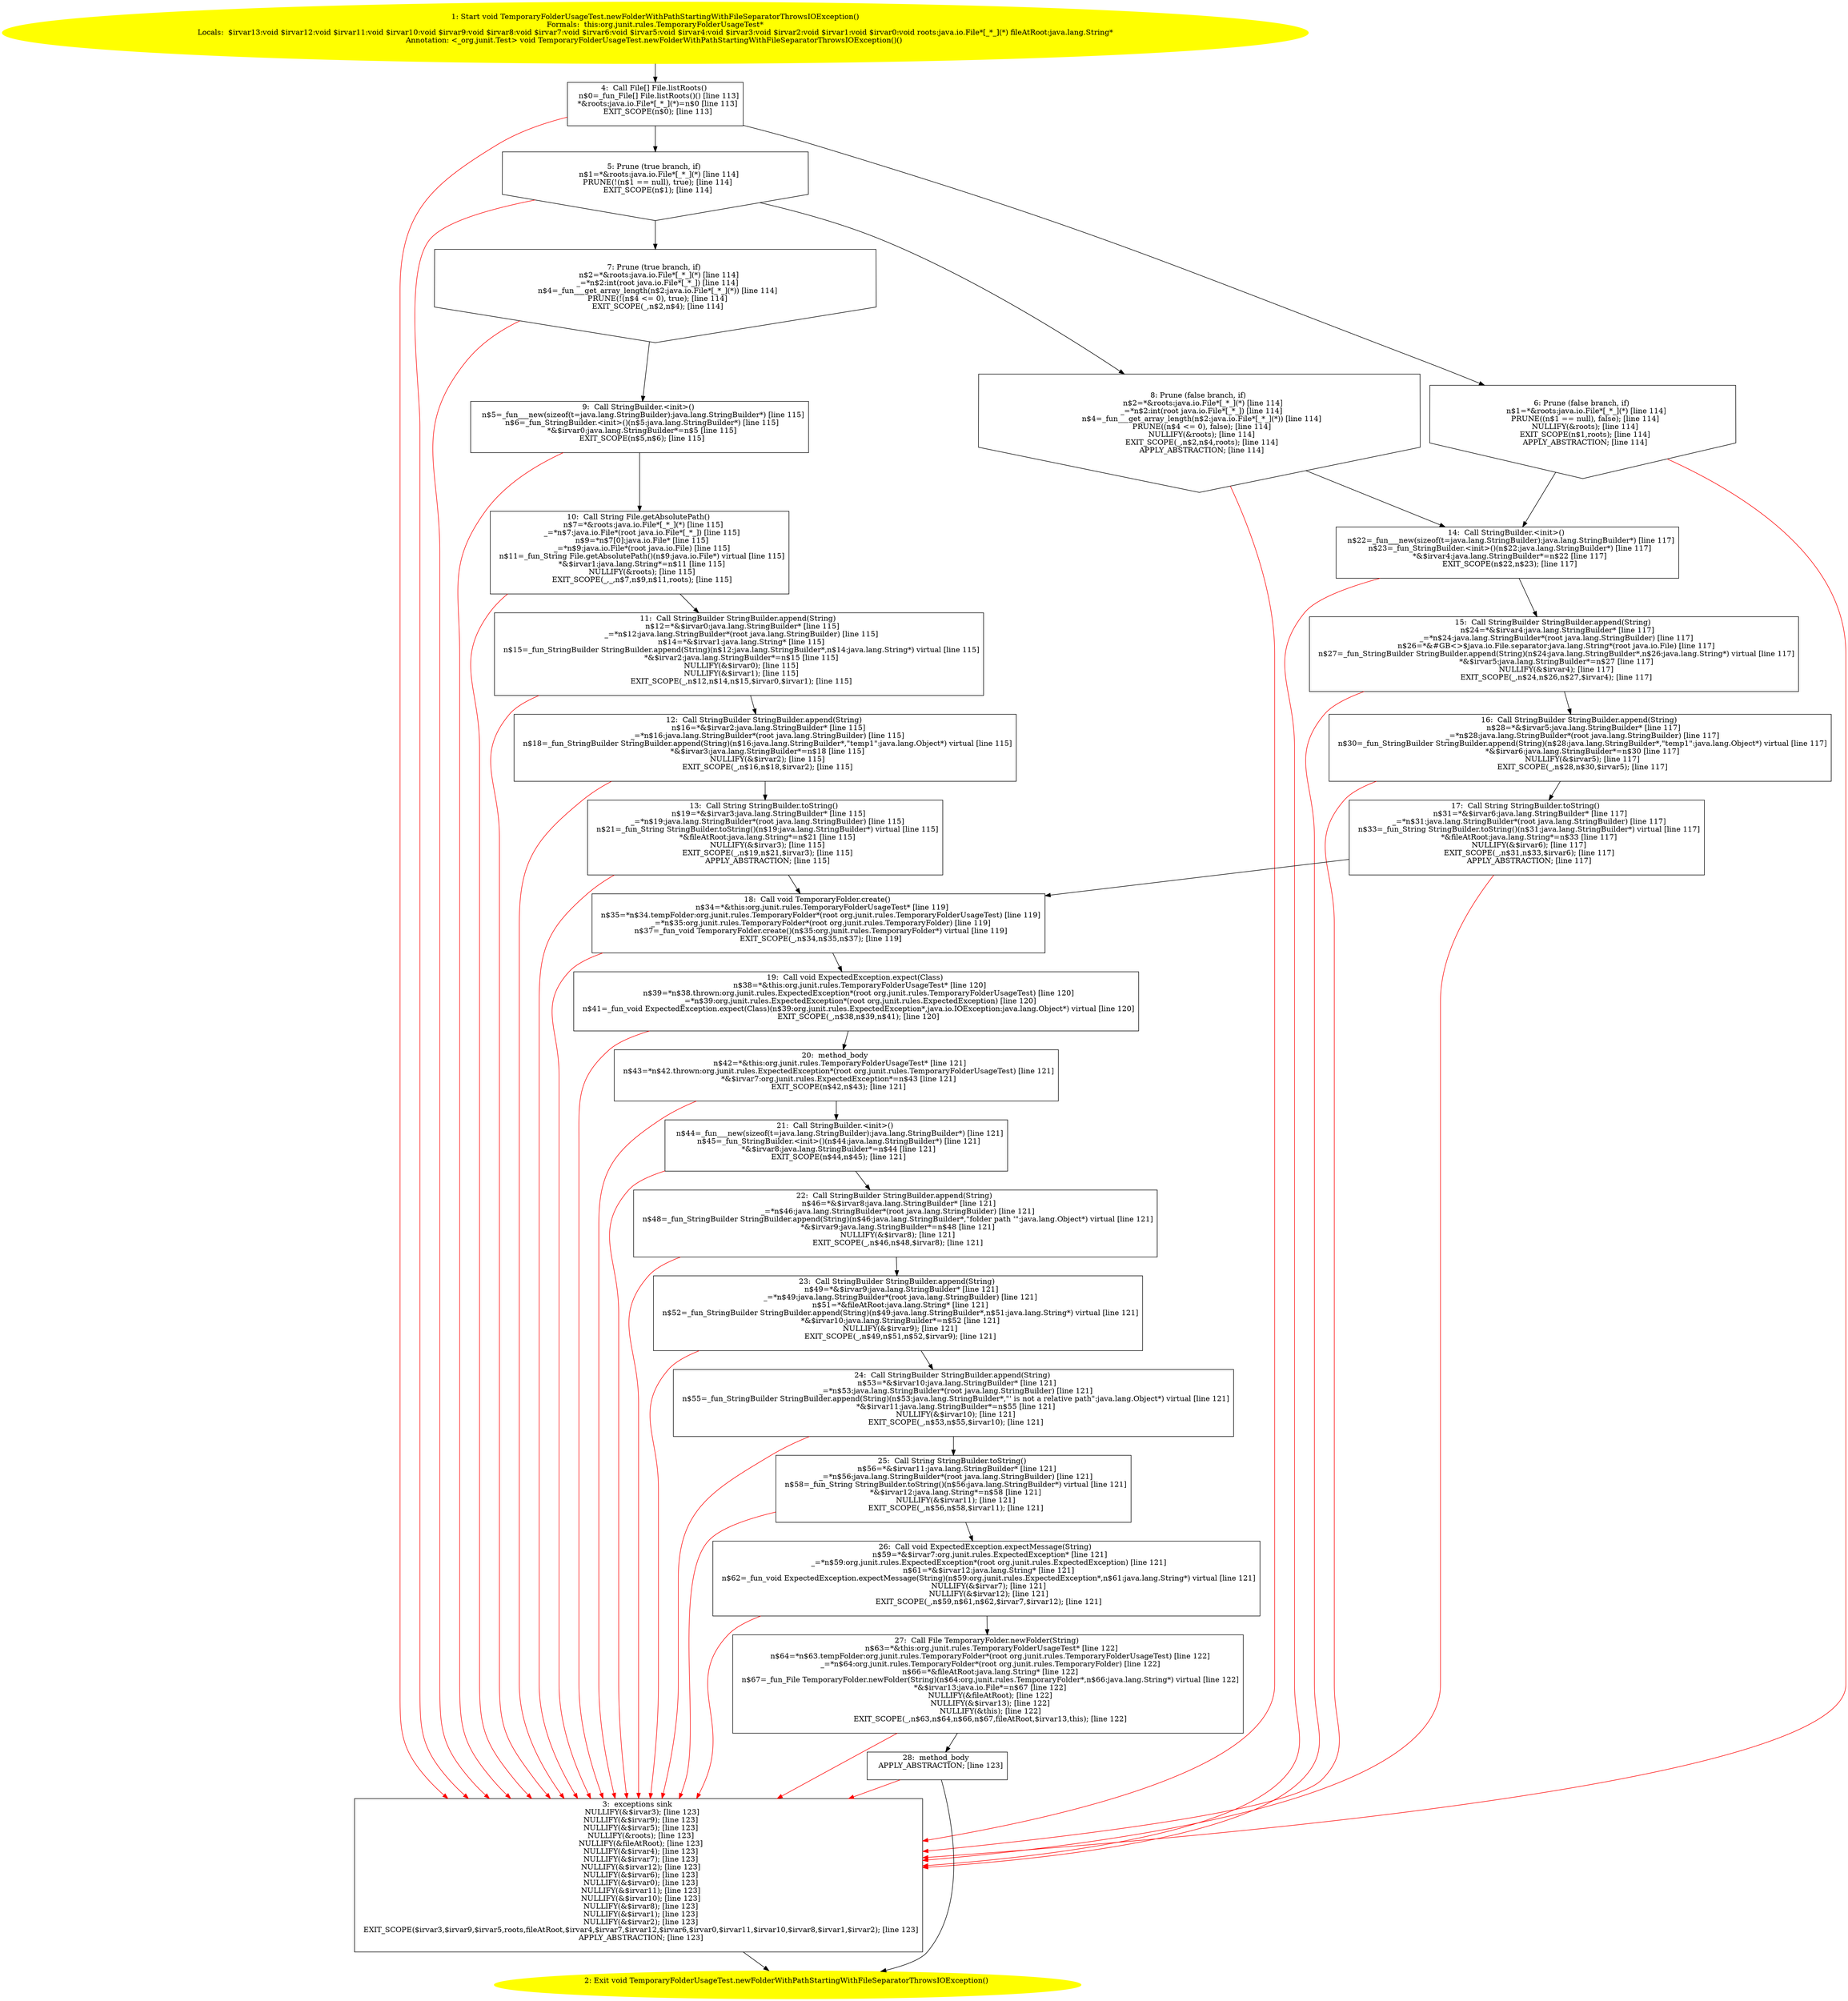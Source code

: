 /* @generated */
digraph cfg {
"org.junit.rules.TemporaryFolderUsageTest.newFolderWithPathStartingWithFileSeparatorThrowsIOException.b109170e5b13590014caeaafe758ed4f_1" [label="1: Start void TemporaryFolderUsageTest.newFolderWithPathStartingWithFileSeparatorThrowsIOException()\nFormals:  this:org.junit.rules.TemporaryFolderUsageTest*\nLocals:  $irvar13:void $irvar12:void $irvar11:void $irvar10:void $irvar9:void $irvar8:void $irvar7:void $irvar6:void $irvar5:void $irvar4:void $irvar3:void $irvar2:void $irvar1:void $irvar0:void roots:java.io.File*[_*_](*) fileAtRoot:java.lang.String*\nAnnotation: <_org.junit.Test> void TemporaryFolderUsageTest.newFolderWithPathStartingWithFileSeparatorThrowsIOException()() \n  " color=yellow style=filled]
	

	 "org.junit.rules.TemporaryFolderUsageTest.newFolderWithPathStartingWithFileSeparatorThrowsIOException.b109170e5b13590014caeaafe758ed4f_1" -> "org.junit.rules.TemporaryFolderUsageTest.newFolderWithPathStartingWithFileSeparatorThrowsIOException.b109170e5b13590014caeaafe758ed4f_4" ;
"org.junit.rules.TemporaryFolderUsageTest.newFolderWithPathStartingWithFileSeparatorThrowsIOException.b109170e5b13590014caeaafe758ed4f_2" [label="2: Exit void TemporaryFolderUsageTest.newFolderWithPathStartingWithFileSeparatorThrowsIOException() \n  " color=yellow style=filled]
	

"org.junit.rules.TemporaryFolderUsageTest.newFolderWithPathStartingWithFileSeparatorThrowsIOException.b109170e5b13590014caeaafe758ed4f_3" [label="3:  exceptions sink \n   NULLIFY(&$irvar3); [line 123]\n  NULLIFY(&$irvar9); [line 123]\n  NULLIFY(&$irvar5); [line 123]\n  NULLIFY(&roots); [line 123]\n  NULLIFY(&fileAtRoot); [line 123]\n  NULLIFY(&$irvar4); [line 123]\n  NULLIFY(&$irvar7); [line 123]\n  NULLIFY(&$irvar12); [line 123]\n  NULLIFY(&$irvar6); [line 123]\n  NULLIFY(&$irvar0); [line 123]\n  NULLIFY(&$irvar11); [line 123]\n  NULLIFY(&$irvar10); [line 123]\n  NULLIFY(&$irvar8); [line 123]\n  NULLIFY(&$irvar1); [line 123]\n  NULLIFY(&$irvar2); [line 123]\n  EXIT_SCOPE($irvar3,$irvar9,$irvar5,roots,fileAtRoot,$irvar4,$irvar7,$irvar12,$irvar6,$irvar0,$irvar11,$irvar10,$irvar8,$irvar1,$irvar2); [line 123]\n  APPLY_ABSTRACTION; [line 123]\n " shape="box"]
	

	 "org.junit.rules.TemporaryFolderUsageTest.newFolderWithPathStartingWithFileSeparatorThrowsIOException.b109170e5b13590014caeaafe758ed4f_3" -> "org.junit.rules.TemporaryFolderUsageTest.newFolderWithPathStartingWithFileSeparatorThrowsIOException.b109170e5b13590014caeaafe758ed4f_2" ;
"org.junit.rules.TemporaryFolderUsageTest.newFolderWithPathStartingWithFileSeparatorThrowsIOException.b109170e5b13590014caeaafe758ed4f_4" [label="4:  Call File[] File.listRoots() \n   n$0=_fun_File[] File.listRoots()() [line 113]\n  *&roots:java.io.File*[_*_](*)=n$0 [line 113]\n  EXIT_SCOPE(n$0); [line 113]\n " shape="box"]
	

	 "org.junit.rules.TemporaryFolderUsageTest.newFolderWithPathStartingWithFileSeparatorThrowsIOException.b109170e5b13590014caeaafe758ed4f_4" -> "org.junit.rules.TemporaryFolderUsageTest.newFolderWithPathStartingWithFileSeparatorThrowsIOException.b109170e5b13590014caeaafe758ed4f_5" ;
	 "org.junit.rules.TemporaryFolderUsageTest.newFolderWithPathStartingWithFileSeparatorThrowsIOException.b109170e5b13590014caeaafe758ed4f_4" -> "org.junit.rules.TemporaryFolderUsageTest.newFolderWithPathStartingWithFileSeparatorThrowsIOException.b109170e5b13590014caeaafe758ed4f_6" ;
	 "org.junit.rules.TemporaryFolderUsageTest.newFolderWithPathStartingWithFileSeparatorThrowsIOException.b109170e5b13590014caeaafe758ed4f_4" -> "org.junit.rules.TemporaryFolderUsageTest.newFolderWithPathStartingWithFileSeparatorThrowsIOException.b109170e5b13590014caeaafe758ed4f_3" [color="red" ];
"org.junit.rules.TemporaryFolderUsageTest.newFolderWithPathStartingWithFileSeparatorThrowsIOException.b109170e5b13590014caeaafe758ed4f_5" [label="5: Prune (true branch, if) \n   n$1=*&roots:java.io.File*[_*_](*) [line 114]\n  PRUNE(!(n$1 == null), true); [line 114]\n  EXIT_SCOPE(n$1); [line 114]\n " shape="invhouse"]
	

	 "org.junit.rules.TemporaryFolderUsageTest.newFolderWithPathStartingWithFileSeparatorThrowsIOException.b109170e5b13590014caeaafe758ed4f_5" -> "org.junit.rules.TemporaryFolderUsageTest.newFolderWithPathStartingWithFileSeparatorThrowsIOException.b109170e5b13590014caeaafe758ed4f_7" ;
	 "org.junit.rules.TemporaryFolderUsageTest.newFolderWithPathStartingWithFileSeparatorThrowsIOException.b109170e5b13590014caeaafe758ed4f_5" -> "org.junit.rules.TemporaryFolderUsageTest.newFolderWithPathStartingWithFileSeparatorThrowsIOException.b109170e5b13590014caeaafe758ed4f_8" ;
	 "org.junit.rules.TemporaryFolderUsageTest.newFolderWithPathStartingWithFileSeparatorThrowsIOException.b109170e5b13590014caeaafe758ed4f_5" -> "org.junit.rules.TemporaryFolderUsageTest.newFolderWithPathStartingWithFileSeparatorThrowsIOException.b109170e5b13590014caeaafe758ed4f_3" [color="red" ];
"org.junit.rules.TemporaryFolderUsageTest.newFolderWithPathStartingWithFileSeparatorThrowsIOException.b109170e5b13590014caeaafe758ed4f_6" [label="6: Prune (false branch, if) \n   n$1=*&roots:java.io.File*[_*_](*) [line 114]\n  PRUNE((n$1 == null), false); [line 114]\n  NULLIFY(&roots); [line 114]\n  EXIT_SCOPE(n$1,roots); [line 114]\n  APPLY_ABSTRACTION; [line 114]\n " shape="invhouse"]
	

	 "org.junit.rules.TemporaryFolderUsageTest.newFolderWithPathStartingWithFileSeparatorThrowsIOException.b109170e5b13590014caeaafe758ed4f_6" -> "org.junit.rules.TemporaryFolderUsageTest.newFolderWithPathStartingWithFileSeparatorThrowsIOException.b109170e5b13590014caeaafe758ed4f_14" ;
	 "org.junit.rules.TemporaryFolderUsageTest.newFolderWithPathStartingWithFileSeparatorThrowsIOException.b109170e5b13590014caeaafe758ed4f_6" -> "org.junit.rules.TemporaryFolderUsageTest.newFolderWithPathStartingWithFileSeparatorThrowsIOException.b109170e5b13590014caeaafe758ed4f_3" [color="red" ];
"org.junit.rules.TemporaryFolderUsageTest.newFolderWithPathStartingWithFileSeparatorThrowsIOException.b109170e5b13590014caeaafe758ed4f_7" [label="7: Prune (true branch, if) \n   n$2=*&roots:java.io.File*[_*_](*) [line 114]\n  _=*n$2:int(root java.io.File*[_*_]) [line 114]\n  n$4=_fun___get_array_length(n$2:java.io.File*[_*_](*)) [line 114]\n  PRUNE(!(n$4 <= 0), true); [line 114]\n  EXIT_SCOPE(_,n$2,n$4); [line 114]\n " shape="invhouse"]
	

	 "org.junit.rules.TemporaryFolderUsageTest.newFolderWithPathStartingWithFileSeparatorThrowsIOException.b109170e5b13590014caeaafe758ed4f_7" -> "org.junit.rules.TemporaryFolderUsageTest.newFolderWithPathStartingWithFileSeparatorThrowsIOException.b109170e5b13590014caeaafe758ed4f_9" ;
	 "org.junit.rules.TemporaryFolderUsageTest.newFolderWithPathStartingWithFileSeparatorThrowsIOException.b109170e5b13590014caeaafe758ed4f_7" -> "org.junit.rules.TemporaryFolderUsageTest.newFolderWithPathStartingWithFileSeparatorThrowsIOException.b109170e5b13590014caeaafe758ed4f_3" [color="red" ];
"org.junit.rules.TemporaryFolderUsageTest.newFolderWithPathStartingWithFileSeparatorThrowsIOException.b109170e5b13590014caeaafe758ed4f_8" [label="8: Prune (false branch, if) \n   n$2=*&roots:java.io.File*[_*_](*) [line 114]\n  _=*n$2:int(root java.io.File*[_*_]) [line 114]\n  n$4=_fun___get_array_length(n$2:java.io.File*[_*_](*)) [line 114]\n  PRUNE((n$4 <= 0), false); [line 114]\n  NULLIFY(&roots); [line 114]\n  EXIT_SCOPE(_,n$2,n$4,roots); [line 114]\n  APPLY_ABSTRACTION; [line 114]\n " shape="invhouse"]
	

	 "org.junit.rules.TemporaryFolderUsageTest.newFolderWithPathStartingWithFileSeparatorThrowsIOException.b109170e5b13590014caeaafe758ed4f_8" -> "org.junit.rules.TemporaryFolderUsageTest.newFolderWithPathStartingWithFileSeparatorThrowsIOException.b109170e5b13590014caeaafe758ed4f_14" ;
	 "org.junit.rules.TemporaryFolderUsageTest.newFolderWithPathStartingWithFileSeparatorThrowsIOException.b109170e5b13590014caeaafe758ed4f_8" -> "org.junit.rules.TemporaryFolderUsageTest.newFolderWithPathStartingWithFileSeparatorThrowsIOException.b109170e5b13590014caeaafe758ed4f_3" [color="red" ];
"org.junit.rules.TemporaryFolderUsageTest.newFolderWithPathStartingWithFileSeparatorThrowsIOException.b109170e5b13590014caeaafe758ed4f_9" [label="9:  Call StringBuilder.<init>() \n   n$5=_fun___new(sizeof(t=java.lang.StringBuilder):java.lang.StringBuilder*) [line 115]\n  n$6=_fun_StringBuilder.<init>()(n$5:java.lang.StringBuilder*) [line 115]\n  *&$irvar0:java.lang.StringBuilder*=n$5 [line 115]\n  EXIT_SCOPE(n$5,n$6); [line 115]\n " shape="box"]
	

	 "org.junit.rules.TemporaryFolderUsageTest.newFolderWithPathStartingWithFileSeparatorThrowsIOException.b109170e5b13590014caeaafe758ed4f_9" -> "org.junit.rules.TemporaryFolderUsageTest.newFolderWithPathStartingWithFileSeparatorThrowsIOException.b109170e5b13590014caeaafe758ed4f_10" ;
	 "org.junit.rules.TemporaryFolderUsageTest.newFolderWithPathStartingWithFileSeparatorThrowsIOException.b109170e5b13590014caeaafe758ed4f_9" -> "org.junit.rules.TemporaryFolderUsageTest.newFolderWithPathStartingWithFileSeparatorThrowsIOException.b109170e5b13590014caeaafe758ed4f_3" [color="red" ];
"org.junit.rules.TemporaryFolderUsageTest.newFolderWithPathStartingWithFileSeparatorThrowsIOException.b109170e5b13590014caeaafe758ed4f_10" [label="10:  Call String File.getAbsolutePath() \n   n$7=*&roots:java.io.File*[_*_](*) [line 115]\n  _=*n$7:java.io.File*(root java.io.File*[_*_]) [line 115]\n  n$9=*n$7[0]:java.io.File* [line 115]\n  _=*n$9:java.io.File*(root java.io.File) [line 115]\n  n$11=_fun_String File.getAbsolutePath()(n$9:java.io.File*) virtual [line 115]\n  *&$irvar1:java.lang.String*=n$11 [line 115]\n  NULLIFY(&roots); [line 115]\n  EXIT_SCOPE(_,_,n$7,n$9,n$11,roots); [line 115]\n " shape="box"]
	

	 "org.junit.rules.TemporaryFolderUsageTest.newFolderWithPathStartingWithFileSeparatorThrowsIOException.b109170e5b13590014caeaafe758ed4f_10" -> "org.junit.rules.TemporaryFolderUsageTest.newFolderWithPathStartingWithFileSeparatorThrowsIOException.b109170e5b13590014caeaafe758ed4f_11" ;
	 "org.junit.rules.TemporaryFolderUsageTest.newFolderWithPathStartingWithFileSeparatorThrowsIOException.b109170e5b13590014caeaafe758ed4f_10" -> "org.junit.rules.TemporaryFolderUsageTest.newFolderWithPathStartingWithFileSeparatorThrowsIOException.b109170e5b13590014caeaafe758ed4f_3" [color="red" ];
"org.junit.rules.TemporaryFolderUsageTest.newFolderWithPathStartingWithFileSeparatorThrowsIOException.b109170e5b13590014caeaafe758ed4f_11" [label="11:  Call StringBuilder StringBuilder.append(String) \n   n$12=*&$irvar0:java.lang.StringBuilder* [line 115]\n  _=*n$12:java.lang.StringBuilder*(root java.lang.StringBuilder) [line 115]\n  n$14=*&$irvar1:java.lang.String* [line 115]\n  n$15=_fun_StringBuilder StringBuilder.append(String)(n$12:java.lang.StringBuilder*,n$14:java.lang.String*) virtual [line 115]\n  *&$irvar2:java.lang.StringBuilder*=n$15 [line 115]\n  NULLIFY(&$irvar0); [line 115]\n  NULLIFY(&$irvar1); [line 115]\n  EXIT_SCOPE(_,n$12,n$14,n$15,$irvar0,$irvar1); [line 115]\n " shape="box"]
	

	 "org.junit.rules.TemporaryFolderUsageTest.newFolderWithPathStartingWithFileSeparatorThrowsIOException.b109170e5b13590014caeaafe758ed4f_11" -> "org.junit.rules.TemporaryFolderUsageTest.newFolderWithPathStartingWithFileSeparatorThrowsIOException.b109170e5b13590014caeaafe758ed4f_12" ;
	 "org.junit.rules.TemporaryFolderUsageTest.newFolderWithPathStartingWithFileSeparatorThrowsIOException.b109170e5b13590014caeaafe758ed4f_11" -> "org.junit.rules.TemporaryFolderUsageTest.newFolderWithPathStartingWithFileSeparatorThrowsIOException.b109170e5b13590014caeaafe758ed4f_3" [color="red" ];
"org.junit.rules.TemporaryFolderUsageTest.newFolderWithPathStartingWithFileSeparatorThrowsIOException.b109170e5b13590014caeaafe758ed4f_12" [label="12:  Call StringBuilder StringBuilder.append(String) \n   n$16=*&$irvar2:java.lang.StringBuilder* [line 115]\n  _=*n$16:java.lang.StringBuilder*(root java.lang.StringBuilder) [line 115]\n  n$18=_fun_StringBuilder StringBuilder.append(String)(n$16:java.lang.StringBuilder*,\"temp1\":java.lang.Object*) virtual [line 115]\n  *&$irvar3:java.lang.StringBuilder*=n$18 [line 115]\n  NULLIFY(&$irvar2); [line 115]\n  EXIT_SCOPE(_,n$16,n$18,$irvar2); [line 115]\n " shape="box"]
	

	 "org.junit.rules.TemporaryFolderUsageTest.newFolderWithPathStartingWithFileSeparatorThrowsIOException.b109170e5b13590014caeaafe758ed4f_12" -> "org.junit.rules.TemporaryFolderUsageTest.newFolderWithPathStartingWithFileSeparatorThrowsIOException.b109170e5b13590014caeaafe758ed4f_13" ;
	 "org.junit.rules.TemporaryFolderUsageTest.newFolderWithPathStartingWithFileSeparatorThrowsIOException.b109170e5b13590014caeaafe758ed4f_12" -> "org.junit.rules.TemporaryFolderUsageTest.newFolderWithPathStartingWithFileSeparatorThrowsIOException.b109170e5b13590014caeaafe758ed4f_3" [color="red" ];
"org.junit.rules.TemporaryFolderUsageTest.newFolderWithPathStartingWithFileSeparatorThrowsIOException.b109170e5b13590014caeaafe758ed4f_13" [label="13:  Call String StringBuilder.toString() \n   n$19=*&$irvar3:java.lang.StringBuilder* [line 115]\n  _=*n$19:java.lang.StringBuilder*(root java.lang.StringBuilder) [line 115]\n  n$21=_fun_String StringBuilder.toString()(n$19:java.lang.StringBuilder*) virtual [line 115]\n  *&fileAtRoot:java.lang.String*=n$21 [line 115]\n  NULLIFY(&$irvar3); [line 115]\n  EXIT_SCOPE(_,n$19,n$21,$irvar3); [line 115]\n  APPLY_ABSTRACTION; [line 115]\n " shape="box"]
	

	 "org.junit.rules.TemporaryFolderUsageTest.newFolderWithPathStartingWithFileSeparatorThrowsIOException.b109170e5b13590014caeaafe758ed4f_13" -> "org.junit.rules.TemporaryFolderUsageTest.newFolderWithPathStartingWithFileSeparatorThrowsIOException.b109170e5b13590014caeaafe758ed4f_18" ;
	 "org.junit.rules.TemporaryFolderUsageTest.newFolderWithPathStartingWithFileSeparatorThrowsIOException.b109170e5b13590014caeaafe758ed4f_13" -> "org.junit.rules.TemporaryFolderUsageTest.newFolderWithPathStartingWithFileSeparatorThrowsIOException.b109170e5b13590014caeaafe758ed4f_3" [color="red" ];
"org.junit.rules.TemporaryFolderUsageTest.newFolderWithPathStartingWithFileSeparatorThrowsIOException.b109170e5b13590014caeaafe758ed4f_14" [label="14:  Call StringBuilder.<init>() \n   n$22=_fun___new(sizeof(t=java.lang.StringBuilder):java.lang.StringBuilder*) [line 117]\n  n$23=_fun_StringBuilder.<init>()(n$22:java.lang.StringBuilder*) [line 117]\n  *&$irvar4:java.lang.StringBuilder*=n$22 [line 117]\n  EXIT_SCOPE(n$22,n$23); [line 117]\n " shape="box"]
	

	 "org.junit.rules.TemporaryFolderUsageTest.newFolderWithPathStartingWithFileSeparatorThrowsIOException.b109170e5b13590014caeaafe758ed4f_14" -> "org.junit.rules.TemporaryFolderUsageTest.newFolderWithPathStartingWithFileSeparatorThrowsIOException.b109170e5b13590014caeaafe758ed4f_15" ;
	 "org.junit.rules.TemporaryFolderUsageTest.newFolderWithPathStartingWithFileSeparatorThrowsIOException.b109170e5b13590014caeaafe758ed4f_14" -> "org.junit.rules.TemporaryFolderUsageTest.newFolderWithPathStartingWithFileSeparatorThrowsIOException.b109170e5b13590014caeaafe758ed4f_3" [color="red" ];
"org.junit.rules.TemporaryFolderUsageTest.newFolderWithPathStartingWithFileSeparatorThrowsIOException.b109170e5b13590014caeaafe758ed4f_15" [label="15:  Call StringBuilder StringBuilder.append(String) \n   n$24=*&$irvar4:java.lang.StringBuilder* [line 117]\n  _=*n$24:java.lang.StringBuilder*(root java.lang.StringBuilder) [line 117]\n  n$26=*&#GB<>$java.io.File.separator:java.lang.String*(root java.io.File) [line 117]\n  n$27=_fun_StringBuilder StringBuilder.append(String)(n$24:java.lang.StringBuilder*,n$26:java.lang.String*) virtual [line 117]\n  *&$irvar5:java.lang.StringBuilder*=n$27 [line 117]\n  NULLIFY(&$irvar4); [line 117]\n  EXIT_SCOPE(_,n$24,n$26,n$27,$irvar4); [line 117]\n " shape="box"]
	

	 "org.junit.rules.TemporaryFolderUsageTest.newFolderWithPathStartingWithFileSeparatorThrowsIOException.b109170e5b13590014caeaafe758ed4f_15" -> "org.junit.rules.TemporaryFolderUsageTest.newFolderWithPathStartingWithFileSeparatorThrowsIOException.b109170e5b13590014caeaafe758ed4f_16" ;
	 "org.junit.rules.TemporaryFolderUsageTest.newFolderWithPathStartingWithFileSeparatorThrowsIOException.b109170e5b13590014caeaafe758ed4f_15" -> "org.junit.rules.TemporaryFolderUsageTest.newFolderWithPathStartingWithFileSeparatorThrowsIOException.b109170e5b13590014caeaafe758ed4f_3" [color="red" ];
"org.junit.rules.TemporaryFolderUsageTest.newFolderWithPathStartingWithFileSeparatorThrowsIOException.b109170e5b13590014caeaafe758ed4f_16" [label="16:  Call StringBuilder StringBuilder.append(String) \n   n$28=*&$irvar5:java.lang.StringBuilder* [line 117]\n  _=*n$28:java.lang.StringBuilder*(root java.lang.StringBuilder) [line 117]\n  n$30=_fun_StringBuilder StringBuilder.append(String)(n$28:java.lang.StringBuilder*,\"temp1\":java.lang.Object*) virtual [line 117]\n  *&$irvar6:java.lang.StringBuilder*=n$30 [line 117]\n  NULLIFY(&$irvar5); [line 117]\n  EXIT_SCOPE(_,n$28,n$30,$irvar5); [line 117]\n " shape="box"]
	

	 "org.junit.rules.TemporaryFolderUsageTest.newFolderWithPathStartingWithFileSeparatorThrowsIOException.b109170e5b13590014caeaafe758ed4f_16" -> "org.junit.rules.TemporaryFolderUsageTest.newFolderWithPathStartingWithFileSeparatorThrowsIOException.b109170e5b13590014caeaafe758ed4f_17" ;
	 "org.junit.rules.TemporaryFolderUsageTest.newFolderWithPathStartingWithFileSeparatorThrowsIOException.b109170e5b13590014caeaafe758ed4f_16" -> "org.junit.rules.TemporaryFolderUsageTest.newFolderWithPathStartingWithFileSeparatorThrowsIOException.b109170e5b13590014caeaafe758ed4f_3" [color="red" ];
"org.junit.rules.TemporaryFolderUsageTest.newFolderWithPathStartingWithFileSeparatorThrowsIOException.b109170e5b13590014caeaafe758ed4f_17" [label="17:  Call String StringBuilder.toString() \n   n$31=*&$irvar6:java.lang.StringBuilder* [line 117]\n  _=*n$31:java.lang.StringBuilder*(root java.lang.StringBuilder) [line 117]\n  n$33=_fun_String StringBuilder.toString()(n$31:java.lang.StringBuilder*) virtual [line 117]\n  *&fileAtRoot:java.lang.String*=n$33 [line 117]\n  NULLIFY(&$irvar6); [line 117]\n  EXIT_SCOPE(_,n$31,n$33,$irvar6); [line 117]\n  APPLY_ABSTRACTION; [line 117]\n " shape="box"]
	

	 "org.junit.rules.TemporaryFolderUsageTest.newFolderWithPathStartingWithFileSeparatorThrowsIOException.b109170e5b13590014caeaafe758ed4f_17" -> "org.junit.rules.TemporaryFolderUsageTest.newFolderWithPathStartingWithFileSeparatorThrowsIOException.b109170e5b13590014caeaafe758ed4f_18" ;
	 "org.junit.rules.TemporaryFolderUsageTest.newFolderWithPathStartingWithFileSeparatorThrowsIOException.b109170e5b13590014caeaafe758ed4f_17" -> "org.junit.rules.TemporaryFolderUsageTest.newFolderWithPathStartingWithFileSeparatorThrowsIOException.b109170e5b13590014caeaafe758ed4f_3" [color="red" ];
"org.junit.rules.TemporaryFolderUsageTest.newFolderWithPathStartingWithFileSeparatorThrowsIOException.b109170e5b13590014caeaafe758ed4f_18" [label="18:  Call void TemporaryFolder.create() \n   n$34=*&this:org.junit.rules.TemporaryFolderUsageTest* [line 119]\n  n$35=*n$34.tempFolder:org.junit.rules.TemporaryFolder*(root org.junit.rules.TemporaryFolderUsageTest) [line 119]\n  _=*n$35:org.junit.rules.TemporaryFolder*(root org.junit.rules.TemporaryFolder) [line 119]\n  n$37=_fun_void TemporaryFolder.create()(n$35:org.junit.rules.TemporaryFolder*) virtual [line 119]\n  EXIT_SCOPE(_,n$34,n$35,n$37); [line 119]\n " shape="box"]
	

	 "org.junit.rules.TemporaryFolderUsageTest.newFolderWithPathStartingWithFileSeparatorThrowsIOException.b109170e5b13590014caeaafe758ed4f_18" -> "org.junit.rules.TemporaryFolderUsageTest.newFolderWithPathStartingWithFileSeparatorThrowsIOException.b109170e5b13590014caeaafe758ed4f_19" ;
	 "org.junit.rules.TemporaryFolderUsageTest.newFolderWithPathStartingWithFileSeparatorThrowsIOException.b109170e5b13590014caeaafe758ed4f_18" -> "org.junit.rules.TemporaryFolderUsageTest.newFolderWithPathStartingWithFileSeparatorThrowsIOException.b109170e5b13590014caeaafe758ed4f_3" [color="red" ];
"org.junit.rules.TemporaryFolderUsageTest.newFolderWithPathStartingWithFileSeparatorThrowsIOException.b109170e5b13590014caeaafe758ed4f_19" [label="19:  Call void ExpectedException.expect(Class) \n   n$38=*&this:org.junit.rules.TemporaryFolderUsageTest* [line 120]\n  n$39=*n$38.thrown:org.junit.rules.ExpectedException*(root org.junit.rules.TemporaryFolderUsageTest) [line 120]\n  _=*n$39:org.junit.rules.ExpectedException*(root org.junit.rules.ExpectedException) [line 120]\n  n$41=_fun_void ExpectedException.expect(Class)(n$39:org.junit.rules.ExpectedException*,java.io.IOException:java.lang.Object*) virtual [line 120]\n  EXIT_SCOPE(_,n$38,n$39,n$41); [line 120]\n " shape="box"]
	

	 "org.junit.rules.TemporaryFolderUsageTest.newFolderWithPathStartingWithFileSeparatorThrowsIOException.b109170e5b13590014caeaafe758ed4f_19" -> "org.junit.rules.TemporaryFolderUsageTest.newFolderWithPathStartingWithFileSeparatorThrowsIOException.b109170e5b13590014caeaafe758ed4f_20" ;
	 "org.junit.rules.TemporaryFolderUsageTest.newFolderWithPathStartingWithFileSeparatorThrowsIOException.b109170e5b13590014caeaafe758ed4f_19" -> "org.junit.rules.TemporaryFolderUsageTest.newFolderWithPathStartingWithFileSeparatorThrowsIOException.b109170e5b13590014caeaafe758ed4f_3" [color="red" ];
"org.junit.rules.TemporaryFolderUsageTest.newFolderWithPathStartingWithFileSeparatorThrowsIOException.b109170e5b13590014caeaafe758ed4f_20" [label="20:  method_body \n   n$42=*&this:org.junit.rules.TemporaryFolderUsageTest* [line 121]\n  n$43=*n$42.thrown:org.junit.rules.ExpectedException*(root org.junit.rules.TemporaryFolderUsageTest) [line 121]\n  *&$irvar7:org.junit.rules.ExpectedException*=n$43 [line 121]\n  EXIT_SCOPE(n$42,n$43); [line 121]\n " shape="box"]
	

	 "org.junit.rules.TemporaryFolderUsageTest.newFolderWithPathStartingWithFileSeparatorThrowsIOException.b109170e5b13590014caeaafe758ed4f_20" -> "org.junit.rules.TemporaryFolderUsageTest.newFolderWithPathStartingWithFileSeparatorThrowsIOException.b109170e5b13590014caeaafe758ed4f_21" ;
	 "org.junit.rules.TemporaryFolderUsageTest.newFolderWithPathStartingWithFileSeparatorThrowsIOException.b109170e5b13590014caeaafe758ed4f_20" -> "org.junit.rules.TemporaryFolderUsageTest.newFolderWithPathStartingWithFileSeparatorThrowsIOException.b109170e5b13590014caeaafe758ed4f_3" [color="red" ];
"org.junit.rules.TemporaryFolderUsageTest.newFolderWithPathStartingWithFileSeparatorThrowsIOException.b109170e5b13590014caeaafe758ed4f_21" [label="21:  Call StringBuilder.<init>() \n   n$44=_fun___new(sizeof(t=java.lang.StringBuilder):java.lang.StringBuilder*) [line 121]\n  n$45=_fun_StringBuilder.<init>()(n$44:java.lang.StringBuilder*) [line 121]\n  *&$irvar8:java.lang.StringBuilder*=n$44 [line 121]\n  EXIT_SCOPE(n$44,n$45); [line 121]\n " shape="box"]
	

	 "org.junit.rules.TemporaryFolderUsageTest.newFolderWithPathStartingWithFileSeparatorThrowsIOException.b109170e5b13590014caeaafe758ed4f_21" -> "org.junit.rules.TemporaryFolderUsageTest.newFolderWithPathStartingWithFileSeparatorThrowsIOException.b109170e5b13590014caeaafe758ed4f_22" ;
	 "org.junit.rules.TemporaryFolderUsageTest.newFolderWithPathStartingWithFileSeparatorThrowsIOException.b109170e5b13590014caeaafe758ed4f_21" -> "org.junit.rules.TemporaryFolderUsageTest.newFolderWithPathStartingWithFileSeparatorThrowsIOException.b109170e5b13590014caeaafe758ed4f_3" [color="red" ];
"org.junit.rules.TemporaryFolderUsageTest.newFolderWithPathStartingWithFileSeparatorThrowsIOException.b109170e5b13590014caeaafe758ed4f_22" [label="22:  Call StringBuilder StringBuilder.append(String) \n   n$46=*&$irvar8:java.lang.StringBuilder* [line 121]\n  _=*n$46:java.lang.StringBuilder*(root java.lang.StringBuilder) [line 121]\n  n$48=_fun_StringBuilder StringBuilder.append(String)(n$46:java.lang.StringBuilder*,\"folder path '\":java.lang.Object*) virtual [line 121]\n  *&$irvar9:java.lang.StringBuilder*=n$48 [line 121]\n  NULLIFY(&$irvar8); [line 121]\n  EXIT_SCOPE(_,n$46,n$48,$irvar8); [line 121]\n " shape="box"]
	

	 "org.junit.rules.TemporaryFolderUsageTest.newFolderWithPathStartingWithFileSeparatorThrowsIOException.b109170e5b13590014caeaafe758ed4f_22" -> "org.junit.rules.TemporaryFolderUsageTest.newFolderWithPathStartingWithFileSeparatorThrowsIOException.b109170e5b13590014caeaafe758ed4f_23" ;
	 "org.junit.rules.TemporaryFolderUsageTest.newFolderWithPathStartingWithFileSeparatorThrowsIOException.b109170e5b13590014caeaafe758ed4f_22" -> "org.junit.rules.TemporaryFolderUsageTest.newFolderWithPathStartingWithFileSeparatorThrowsIOException.b109170e5b13590014caeaafe758ed4f_3" [color="red" ];
"org.junit.rules.TemporaryFolderUsageTest.newFolderWithPathStartingWithFileSeparatorThrowsIOException.b109170e5b13590014caeaafe758ed4f_23" [label="23:  Call StringBuilder StringBuilder.append(String) \n   n$49=*&$irvar9:java.lang.StringBuilder* [line 121]\n  _=*n$49:java.lang.StringBuilder*(root java.lang.StringBuilder) [line 121]\n  n$51=*&fileAtRoot:java.lang.String* [line 121]\n  n$52=_fun_StringBuilder StringBuilder.append(String)(n$49:java.lang.StringBuilder*,n$51:java.lang.String*) virtual [line 121]\n  *&$irvar10:java.lang.StringBuilder*=n$52 [line 121]\n  NULLIFY(&$irvar9); [line 121]\n  EXIT_SCOPE(_,n$49,n$51,n$52,$irvar9); [line 121]\n " shape="box"]
	

	 "org.junit.rules.TemporaryFolderUsageTest.newFolderWithPathStartingWithFileSeparatorThrowsIOException.b109170e5b13590014caeaafe758ed4f_23" -> "org.junit.rules.TemporaryFolderUsageTest.newFolderWithPathStartingWithFileSeparatorThrowsIOException.b109170e5b13590014caeaafe758ed4f_24" ;
	 "org.junit.rules.TemporaryFolderUsageTest.newFolderWithPathStartingWithFileSeparatorThrowsIOException.b109170e5b13590014caeaafe758ed4f_23" -> "org.junit.rules.TemporaryFolderUsageTest.newFolderWithPathStartingWithFileSeparatorThrowsIOException.b109170e5b13590014caeaafe758ed4f_3" [color="red" ];
"org.junit.rules.TemporaryFolderUsageTest.newFolderWithPathStartingWithFileSeparatorThrowsIOException.b109170e5b13590014caeaafe758ed4f_24" [label="24:  Call StringBuilder StringBuilder.append(String) \n   n$53=*&$irvar10:java.lang.StringBuilder* [line 121]\n  _=*n$53:java.lang.StringBuilder*(root java.lang.StringBuilder) [line 121]\n  n$55=_fun_StringBuilder StringBuilder.append(String)(n$53:java.lang.StringBuilder*,\"' is not a relative path\":java.lang.Object*) virtual [line 121]\n  *&$irvar11:java.lang.StringBuilder*=n$55 [line 121]\n  NULLIFY(&$irvar10); [line 121]\n  EXIT_SCOPE(_,n$53,n$55,$irvar10); [line 121]\n " shape="box"]
	

	 "org.junit.rules.TemporaryFolderUsageTest.newFolderWithPathStartingWithFileSeparatorThrowsIOException.b109170e5b13590014caeaafe758ed4f_24" -> "org.junit.rules.TemporaryFolderUsageTest.newFolderWithPathStartingWithFileSeparatorThrowsIOException.b109170e5b13590014caeaafe758ed4f_25" ;
	 "org.junit.rules.TemporaryFolderUsageTest.newFolderWithPathStartingWithFileSeparatorThrowsIOException.b109170e5b13590014caeaafe758ed4f_24" -> "org.junit.rules.TemporaryFolderUsageTest.newFolderWithPathStartingWithFileSeparatorThrowsIOException.b109170e5b13590014caeaafe758ed4f_3" [color="red" ];
"org.junit.rules.TemporaryFolderUsageTest.newFolderWithPathStartingWithFileSeparatorThrowsIOException.b109170e5b13590014caeaafe758ed4f_25" [label="25:  Call String StringBuilder.toString() \n   n$56=*&$irvar11:java.lang.StringBuilder* [line 121]\n  _=*n$56:java.lang.StringBuilder*(root java.lang.StringBuilder) [line 121]\n  n$58=_fun_String StringBuilder.toString()(n$56:java.lang.StringBuilder*) virtual [line 121]\n  *&$irvar12:java.lang.String*=n$58 [line 121]\n  NULLIFY(&$irvar11); [line 121]\n  EXIT_SCOPE(_,n$56,n$58,$irvar11); [line 121]\n " shape="box"]
	

	 "org.junit.rules.TemporaryFolderUsageTest.newFolderWithPathStartingWithFileSeparatorThrowsIOException.b109170e5b13590014caeaafe758ed4f_25" -> "org.junit.rules.TemporaryFolderUsageTest.newFolderWithPathStartingWithFileSeparatorThrowsIOException.b109170e5b13590014caeaafe758ed4f_26" ;
	 "org.junit.rules.TemporaryFolderUsageTest.newFolderWithPathStartingWithFileSeparatorThrowsIOException.b109170e5b13590014caeaafe758ed4f_25" -> "org.junit.rules.TemporaryFolderUsageTest.newFolderWithPathStartingWithFileSeparatorThrowsIOException.b109170e5b13590014caeaafe758ed4f_3" [color="red" ];
"org.junit.rules.TemporaryFolderUsageTest.newFolderWithPathStartingWithFileSeparatorThrowsIOException.b109170e5b13590014caeaafe758ed4f_26" [label="26:  Call void ExpectedException.expectMessage(String) \n   n$59=*&$irvar7:org.junit.rules.ExpectedException* [line 121]\n  _=*n$59:org.junit.rules.ExpectedException*(root org.junit.rules.ExpectedException) [line 121]\n  n$61=*&$irvar12:java.lang.String* [line 121]\n  n$62=_fun_void ExpectedException.expectMessage(String)(n$59:org.junit.rules.ExpectedException*,n$61:java.lang.String*) virtual [line 121]\n  NULLIFY(&$irvar7); [line 121]\n  NULLIFY(&$irvar12); [line 121]\n  EXIT_SCOPE(_,n$59,n$61,n$62,$irvar7,$irvar12); [line 121]\n " shape="box"]
	

	 "org.junit.rules.TemporaryFolderUsageTest.newFolderWithPathStartingWithFileSeparatorThrowsIOException.b109170e5b13590014caeaafe758ed4f_26" -> "org.junit.rules.TemporaryFolderUsageTest.newFolderWithPathStartingWithFileSeparatorThrowsIOException.b109170e5b13590014caeaafe758ed4f_27" ;
	 "org.junit.rules.TemporaryFolderUsageTest.newFolderWithPathStartingWithFileSeparatorThrowsIOException.b109170e5b13590014caeaafe758ed4f_26" -> "org.junit.rules.TemporaryFolderUsageTest.newFolderWithPathStartingWithFileSeparatorThrowsIOException.b109170e5b13590014caeaafe758ed4f_3" [color="red" ];
"org.junit.rules.TemporaryFolderUsageTest.newFolderWithPathStartingWithFileSeparatorThrowsIOException.b109170e5b13590014caeaafe758ed4f_27" [label="27:  Call File TemporaryFolder.newFolder(String) \n   n$63=*&this:org.junit.rules.TemporaryFolderUsageTest* [line 122]\n  n$64=*n$63.tempFolder:org.junit.rules.TemporaryFolder*(root org.junit.rules.TemporaryFolderUsageTest) [line 122]\n  _=*n$64:org.junit.rules.TemporaryFolder*(root org.junit.rules.TemporaryFolder) [line 122]\n  n$66=*&fileAtRoot:java.lang.String* [line 122]\n  n$67=_fun_File TemporaryFolder.newFolder(String)(n$64:org.junit.rules.TemporaryFolder*,n$66:java.lang.String*) virtual [line 122]\n  *&$irvar13:java.io.File*=n$67 [line 122]\n  NULLIFY(&fileAtRoot); [line 122]\n  NULLIFY(&$irvar13); [line 122]\n  NULLIFY(&this); [line 122]\n  EXIT_SCOPE(_,n$63,n$64,n$66,n$67,fileAtRoot,$irvar13,this); [line 122]\n " shape="box"]
	

	 "org.junit.rules.TemporaryFolderUsageTest.newFolderWithPathStartingWithFileSeparatorThrowsIOException.b109170e5b13590014caeaafe758ed4f_27" -> "org.junit.rules.TemporaryFolderUsageTest.newFolderWithPathStartingWithFileSeparatorThrowsIOException.b109170e5b13590014caeaafe758ed4f_28" ;
	 "org.junit.rules.TemporaryFolderUsageTest.newFolderWithPathStartingWithFileSeparatorThrowsIOException.b109170e5b13590014caeaafe758ed4f_27" -> "org.junit.rules.TemporaryFolderUsageTest.newFolderWithPathStartingWithFileSeparatorThrowsIOException.b109170e5b13590014caeaafe758ed4f_3" [color="red" ];
"org.junit.rules.TemporaryFolderUsageTest.newFolderWithPathStartingWithFileSeparatorThrowsIOException.b109170e5b13590014caeaafe758ed4f_28" [label="28:  method_body \n   APPLY_ABSTRACTION; [line 123]\n " shape="box"]
	

	 "org.junit.rules.TemporaryFolderUsageTest.newFolderWithPathStartingWithFileSeparatorThrowsIOException.b109170e5b13590014caeaafe758ed4f_28" -> "org.junit.rules.TemporaryFolderUsageTest.newFolderWithPathStartingWithFileSeparatorThrowsIOException.b109170e5b13590014caeaafe758ed4f_2" ;
	 "org.junit.rules.TemporaryFolderUsageTest.newFolderWithPathStartingWithFileSeparatorThrowsIOException.b109170e5b13590014caeaafe758ed4f_28" -> "org.junit.rules.TemporaryFolderUsageTest.newFolderWithPathStartingWithFileSeparatorThrowsIOException.b109170e5b13590014caeaafe758ed4f_3" [color="red" ];
}
